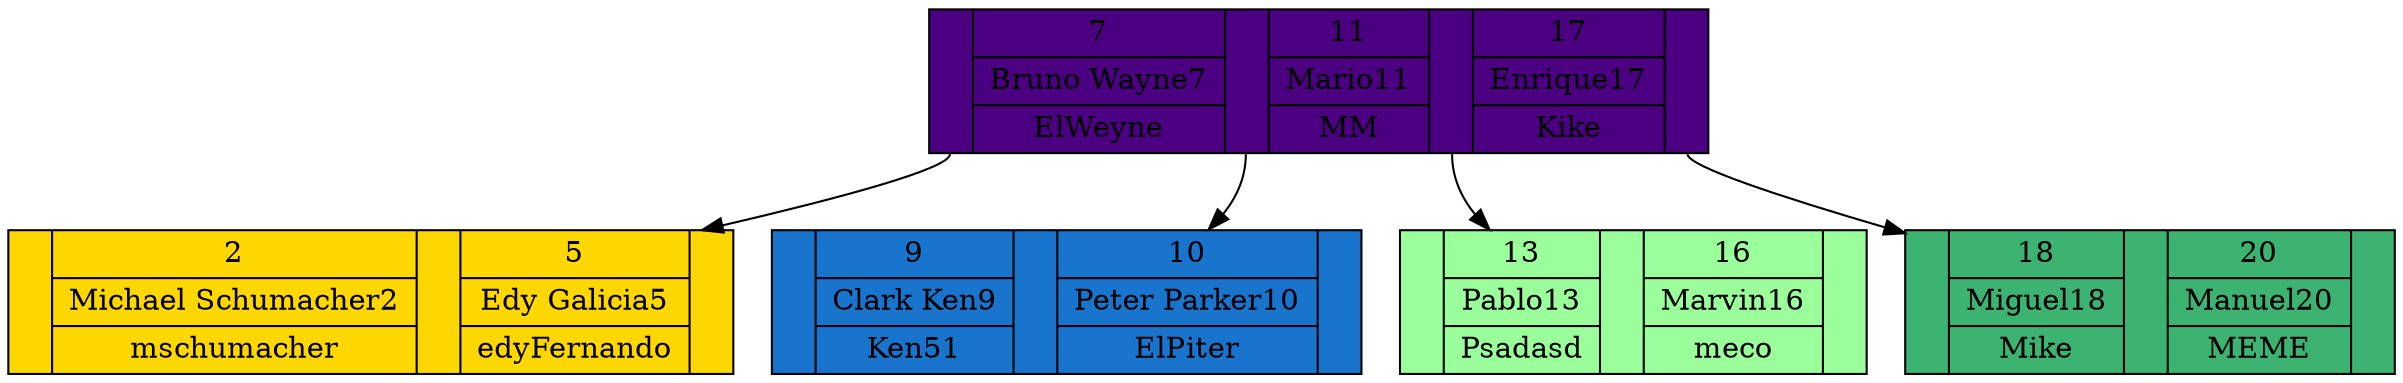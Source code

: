 digraph G{
node[shape=record style=filled]
node1159190947[label = "<f0>|{7|Bruno Wayne7|ElWeyne}|<f2>|{11|Mario11|MM}|<f4>|{17|Enrique17|Kike}|<f6>"][fillcolor = "indigo"]
node925858445[label = "<f0>|{2|Michael Schumacher2|mschumacher}|<f2>|{5|Edy Galicia5|edyFernando}|<f4>"][fillcolor = "gold1"]
node1159190947:f0->node925858445
node798154996[label = "<f0>|{9|Clark Ken9|Ken51}|<f2>|{10|Peter Parker10|ElPiter}|<f4>"][fillcolor = "dodgerblue3"]
node1159190947:f2->node798154996
node681842940[label = "<f0>|{13|Pablo13|Psadasd}|<f2>|{16|Marvin16|meco}|<f4>"][fillcolor = "palegreen1"]
node1159190947:f4->node681842940
node1392838282[label = "<f0>|{18|Miguel18|Mike}|<f2>|{20|Manuel20|MEME}|<f4>"][fillcolor = "mediumseagreen"]
node1159190947:f6->node1392838282
}